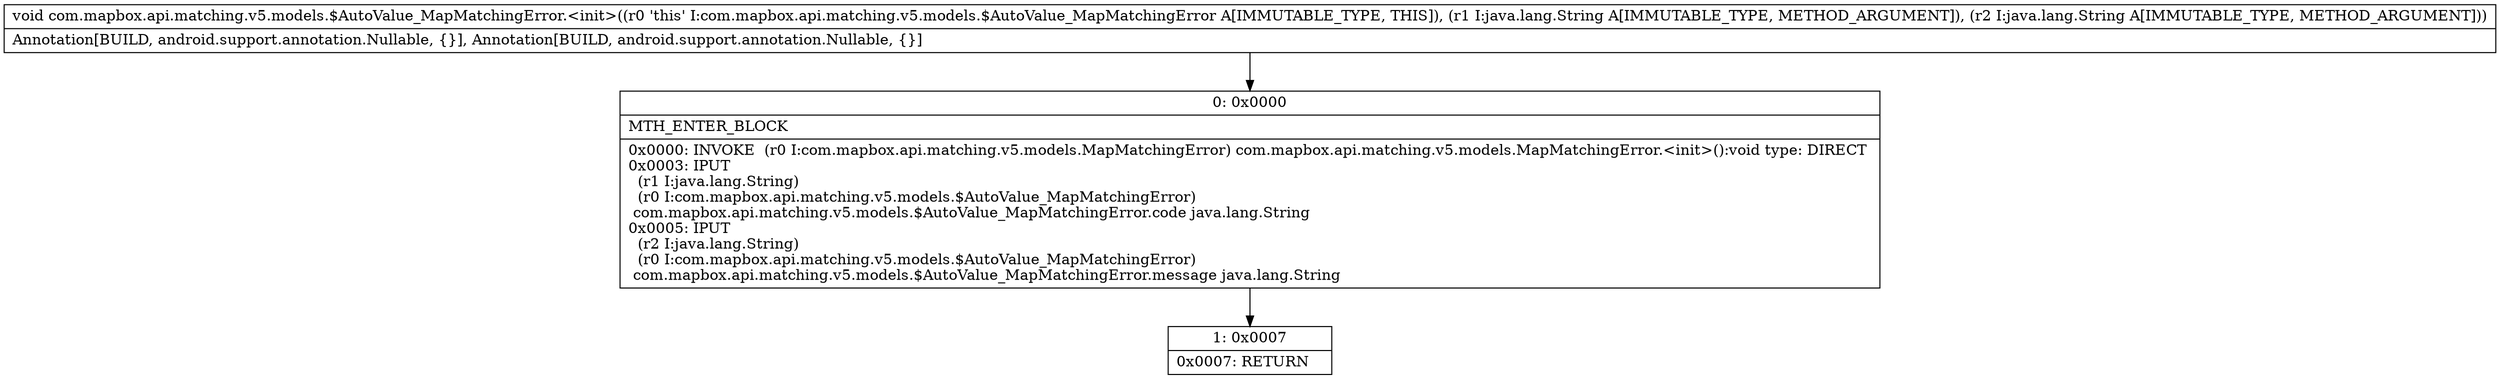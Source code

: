 digraph "CFG forcom.mapbox.api.matching.v5.models.$AutoValue_MapMatchingError.\<init\>(Ljava\/lang\/String;Ljava\/lang\/String;)V" {
Node_0 [shape=record,label="{0\:\ 0x0000|MTH_ENTER_BLOCK\l|0x0000: INVOKE  (r0 I:com.mapbox.api.matching.v5.models.MapMatchingError) com.mapbox.api.matching.v5.models.MapMatchingError.\<init\>():void type: DIRECT \l0x0003: IPUT  \l  (r1 I:java.lang.String)\l  (r0 I:com.mapbox.api.matching.v5.models.$AutoValue_MapMatchingError)\l com.mapbox.api.matching.v5.models.$AutoValue_MapMatchingError.code java.lang.String \l0x0005: IPUT  \l  (r2 I:java.lang.String)\l  (r0 I:com.mapbox.api.matching.v5.models.$AutoValue_MapMatchingError)\l com.mapbox.api.matching.v5.models.$AutoValue_MapMatchingError.message java.lang.String \l}"];
Node_1 [shape=record,label="{1\:\ 0x0007|0x0007: RETURN   \l}"];
MethodNode[shape=record,label="{void com.mapbox.api.matching.v5.models.$AutoValue_MapMatchingError.\<init\>((r0 'this' I:com.mapbox.api.matching.v5.models.$AutoValue_MapMatchingError A[IMMUTABLE_TYPE, THIS]), (r1 I:java.lang.String A[IMMUTABLE_TYPE, METHOD_ARGUMENT]), (r2 I:java.lang.String A[IMMUTABLE_TYPE, METHOD_ARGUMENT]))  | Annotation[BUILD, android.support.annotation.Nullable, \{\}], Annotation[BUILD, android.support.annotation.Nullable, \{\}]\l}"];
MethodNode -> Node_0;
Node_0 -> Node_1;
}

